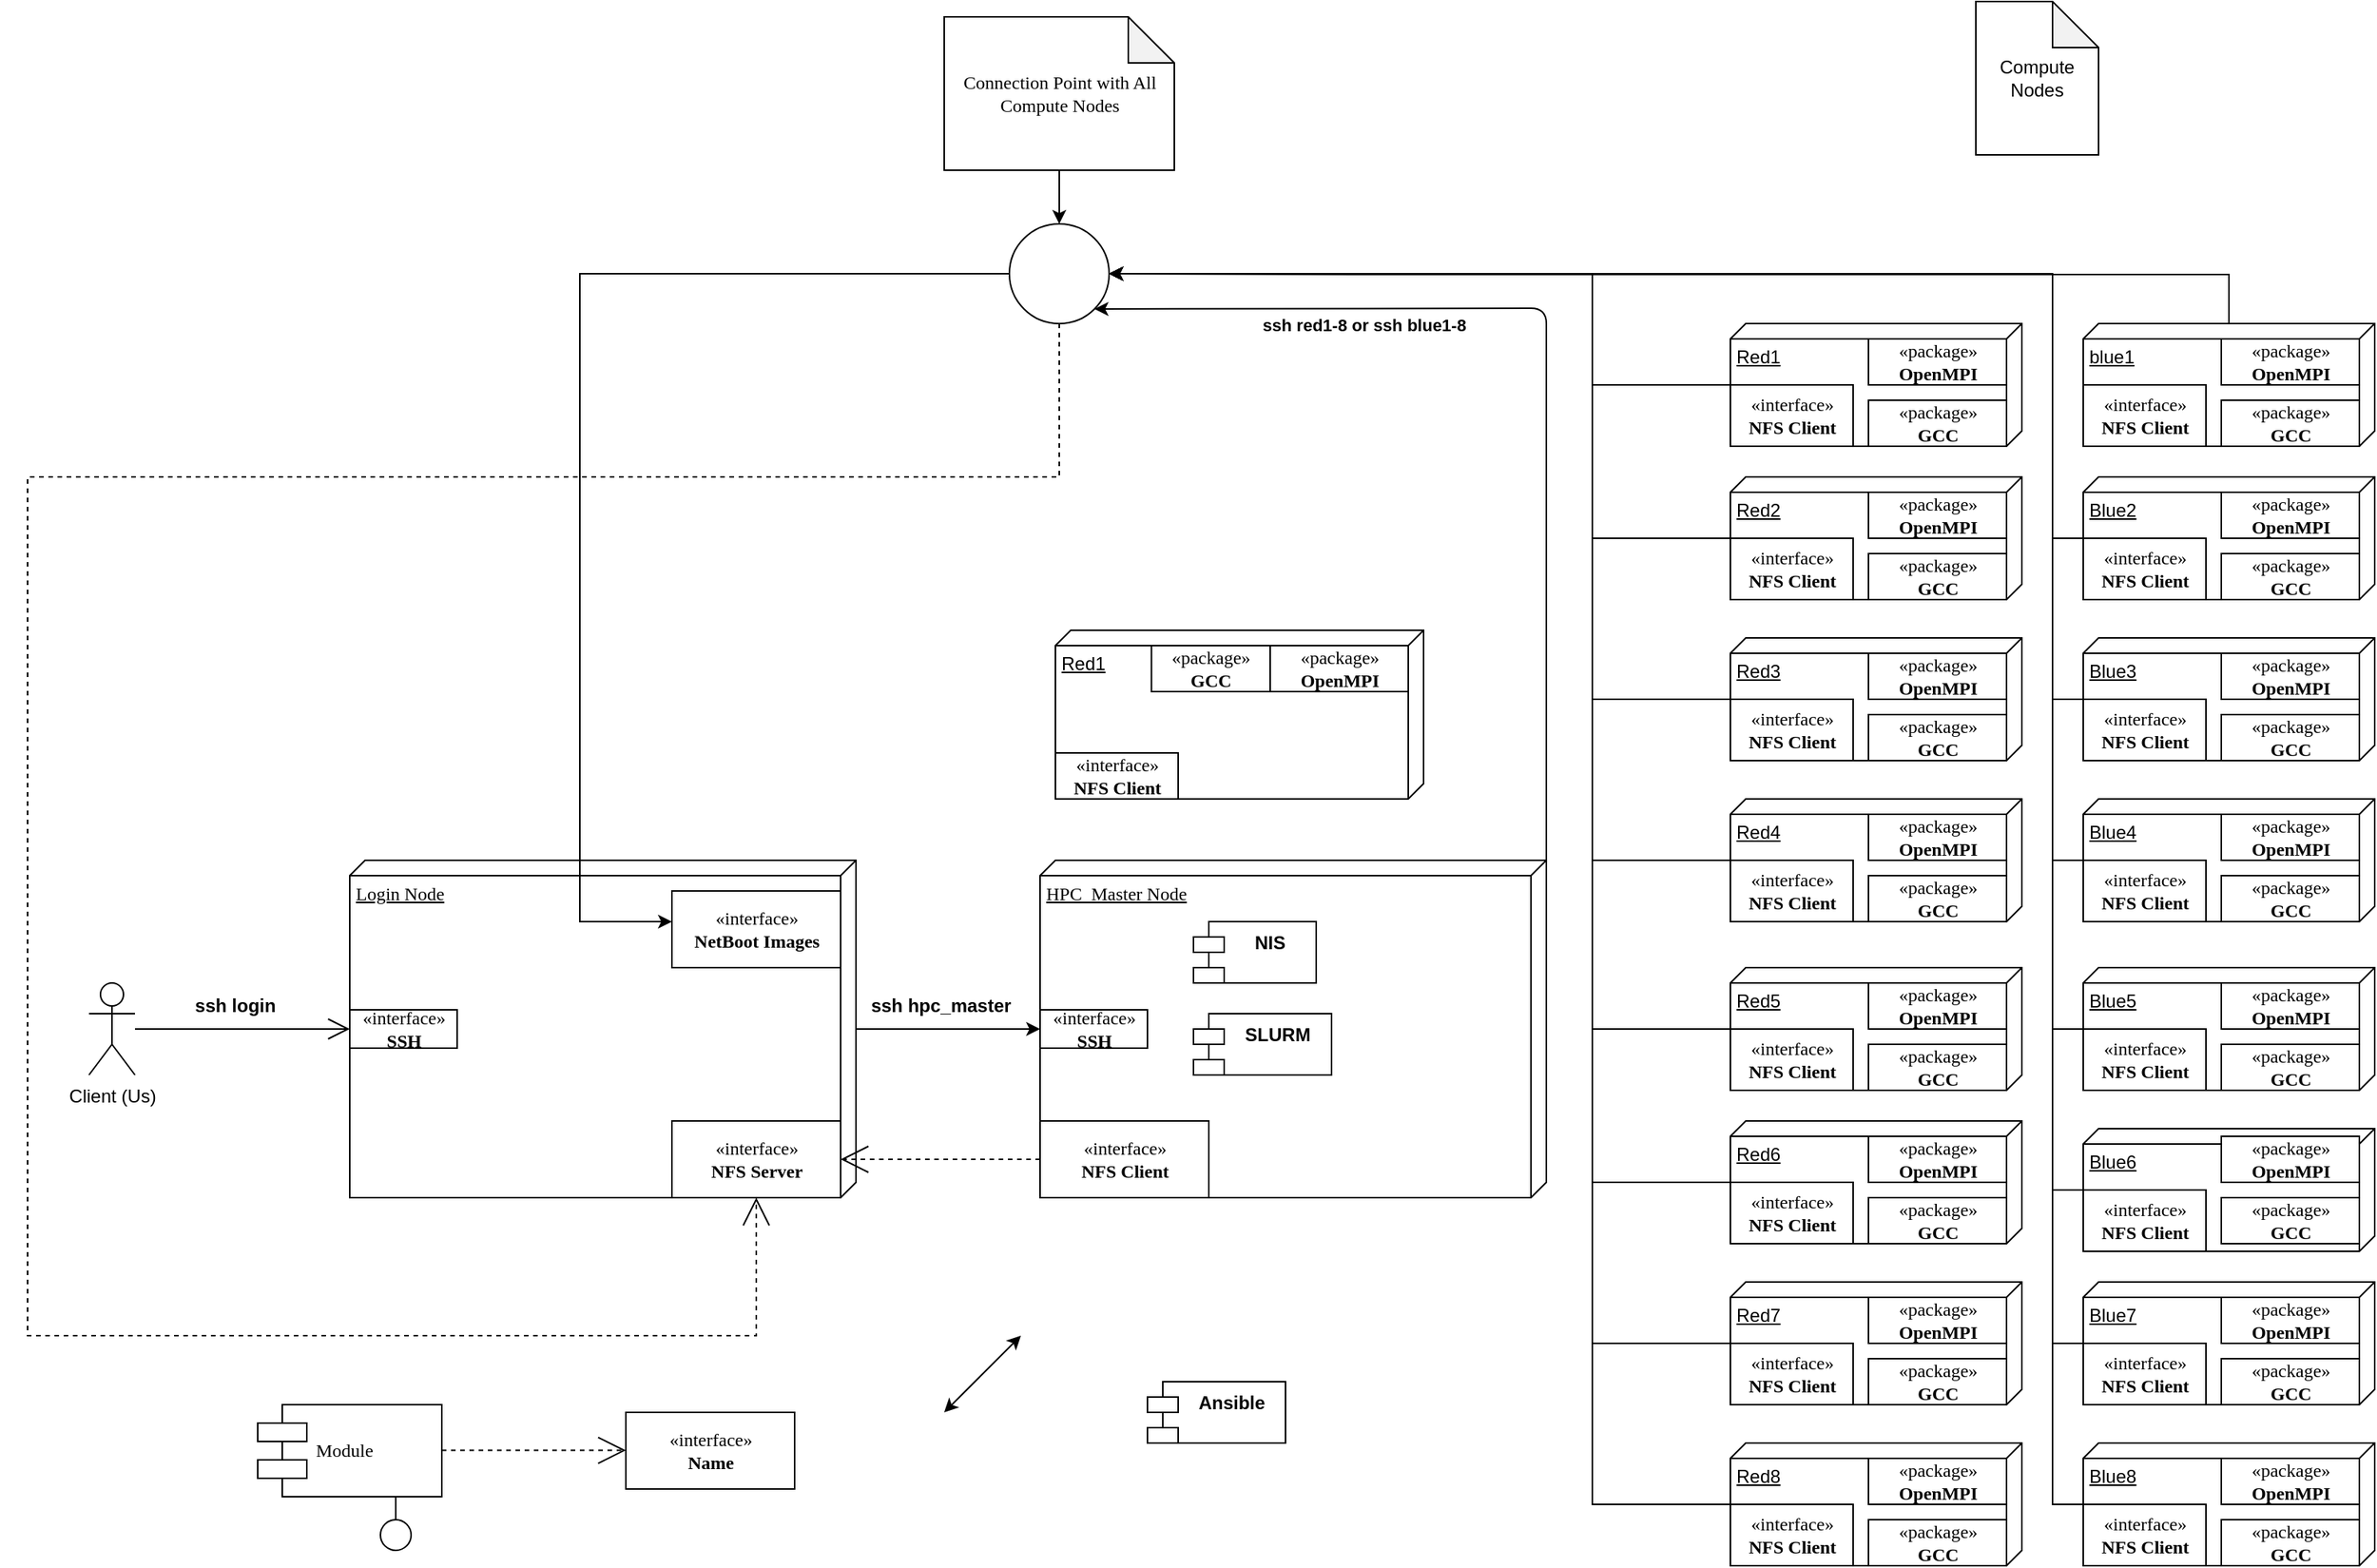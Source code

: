 <mxfile>
    <diagram name="Page-1" id="5f0bae14-7c28-e335-631c-24af17079c00">
        <mxGraphModel dx="1436" dy="1637" grid="1" gridSize="10" guides="1" tooltips="1" connect="1" arrows="1" fold="1" page="1" pageScale="1" pageWidth="1100" pageHeight="850" background="none" math="0" shadow="0">
            <root>
                <mxCell id="0"/>
                <mxCell id="1" parent="0"/>
                <mxCell id="e2PQEoeL9oT5j41XfhCf-130" style="edgeStyle=orthogonalEdgeStyle;rounded=0;orthogonalLoop=1;jettySize=auto;html=1;fontFamily=Verdana;fontSize=12;fontColor=default;labelBackgroundColor=none;entryX=0;entryY=0.5;entryDx=0;entryDy=0;" parent="1" source="39150e848f15840c-1" target="17" edge="1">
                    <mxGeometry relative="1" as="geometry"/>
                </mxCell>
                <mxCell id="39150e848f15840c-1" value="Login Node" style="verticalAlign=top;align=left;spacingTop=8;spacingLeft=2;spacingRight=12;shape=cube;size=10;direction=south;fontStyle=4;html=1;rounded=0;shadow=0;comic=0;labelBackgroundColor=none;strokeWidth=1;fontFamily=Verdana;fontSize=12" parent="1" vertex="1">
                    <mxGeometry x="410" y="360" width="330" height="220" as="geometry"/>
                </mxCell>
                <mxCell id="19" style="edgeStyle=none;html=1;exitX=0;exitY=0;exitDx=105;exitDy=0;exitPerimeter=0;entryX=1;entryY=1;entryDx=0;entryDy=0;" parent="1" source="39150e848f15840c-2" target="e2PQEoeL9oT5j41XfhCf-81" edge="1">
                    <mxGeometry relative="1" as="geometry">
                        <Array as="points">
                            <mxPoint x="1190"/>
                        </Array>
                    </mxGeometry>
                </mxCell>
                <mxCell id="20" value="&lt;b&gt;ssh red1-8 or ssh blue1-8&lt;/b&gt;" style="edgeLabel;html=1;align=center;verticalAlign=middle;resizable=0;points=[];" parent="19" vertex="1" connectable="0">
                    <mxGeometry x="0.726" y="-2" relative="1" as="geometry">
                        <mxPoint x="71" y="12" as="offset"/>
                    </mxGeometry>
                </mxCell>
                <mxCell id="39150e848f15840c-2" value="HPC_Master Node" style="verticalAlign=top;align=left;spacingTop=8;spacingLeft=2;spacingRight=12;shape=cube;size=10;direction=south;fontStyle=4;html=1;rounded=0;shadow=0;comic=0;labelBackgroundColor=none;strokeWidth=1;fontFamily=Verdana;fontSize=12" parent="1" vertex="1">
                    <mxGeometry x="860" y="360" width="330" height="220" as="geometry"/>
                </mxCell>
                <mxCell id="39150e848f15840c-4" value="&amp;laquo;interface&amp;raquo;&lt;br&gt;&lt;b&gt;Name&lt;/b&gt;" style="html=1;rounded=0;shadow=0;comic=0;labelBackgroundColor=none;strokeWidth=1;fontFamily=Verdana;fontSize=12;align=center;" parent="1" vertex="1">
                    <mxGeometry x="590" y="720" width="110" height="50" as="geometry"/>
                </mxCell>
                <mxCell id="39150e848f15840c-5" value="Module" style="shape=component;align=left;spacingLeft=36;rounded=0;shadow=0;comic=0;labelBackgroundColor=none;strokeWidth=1;fontFamily=Verdana;fontSize=12;html=1;" parent="1" vertex="1">
                    <mxGeometry x="350" y="715" width="120" height="60" as="geometry"/>
                </mxCell>
                <mxCell id="39150e848f15840c-6" value="" style="ellipse;whiteSpace=wrap;html=1;rounded=0;shadow=0;comic=0;labelBackgroundColor=none;strokeWidth=1;fontFamily=Verdana;fontSize=12;align=center;" parent="1" vertex="1">
                    <mxGeometry x="430" y="790" width="20" height="20" as="geometry"/>
                </mxCell>
                <mxCell id="39150e848f15840c-14" style="edgeStyle=elbowEdgeStyle;rounded=0;html=1;labelBackgroundColor=none;startArrow=none;startFill=0;startSize=8;endArrow=none;endFill=0;endSize=16;fontFamily=Verdana;fontSize=12;" parent="1" source="39150e848f15840c-6" target="39150e848f15840c-5" edge="1">
                    <mxGeometry relative="1" as="geometry"/>
                </mxCell>
                <mxCell id="39150e848f15840c-15" style="edgeStyle=orthogonalEdgeStyle;rounded=0;html=1;labelBackgroundColor=none;startArrow=none;startFill=0;startSize=8;endArrow=open;endFill=0;endSize=16;fontFamily=Verdana;fontSize=12;dashed=1;" parent="1" edge="1">
                    <mxGeometry relative="1" as="geometry">
                        <Array as="points">
                            <mxPoint x="530" y="744.81"/>
                            <mxPoint x="530" y="744.81"/>
                        </Array>
                        <mxPoint x="470.0" y="744.81" as="sourcePoint"/>
                        <mxPoint x="590.0" y="744.81" as="targetPoint"/>
                    </mxGeometry>
                </mxCell>
                <mxCell id="e2PQEoeL9oT5j41XfhCf-1" value="Client (Us)" style="shape=umlActor;verticalLabelPosition=bottom;verticalAlign=top;html=1;outlineConnect=0;" parent="1" vertex="1">
                    <mxGeometry x="240" y="440" width="30" height="60" as="geometry"/>
                </mxCell>
                <mxCell id="e2PQEoeL9oT5j41XfhCf-4" value="" style="endArrow=open;endFill=1;endSize=12;html=1;rounded=0;entryX=0;entryY=0.5;entryDx=0;entryDy=0;" parent="1" source="e2PQEoeL9oT5j41XfhCf-1" target="16" edge="1">
                    <mxGeometry width="160" relative="1" as="geometry">
                        <mxPoint x="250" y="460" as="sourcePoint"/>
                        <mxPoint x="410" y="460" as="targetPoint"/>
                    </mxGeometry>
                </mxCell>
                <mxCell id="e2PQEoeL9oT5j41XfhCf-7" value="«interface»&lt;br&gt;&lt;b&gt;NFS Server&lt;/b&gt;" style="html=1;rounded=0;shadow=0;comic=0;labelBackgroundColor=none;strokeWidth=1;fontFamily=Verdana;fontSize=12;align=center;" parent="1" vertex="1">
                    <mxGeometry x="620" y="530" width="110" height="50" as="geometry"/>
                </mxCell>
                <mxCell id="e2PQEoeL9oT5j41XfhCf-15" value="«interface»&lt;br&gt;&lt;b&gt;NetBoot Images&lt;/b&gt;" style="html=1;rounded=0;shadow=0;comic=0;labelBackgroundColor=none;strokeWidth=1;fontFamily=Verdana;fontSize=12;align=center;" parent="1" vertex="1">
                    <mxGeometry x="620" y="380" width="110" height="50" as="geometry"/>
                </mxCell>
                <mxCell id="e2PQEoeL9oT5j41XfhCf-93" style="edgeStyle=orthogonalEdgeStyle;rounded=0;orthogonalLoop=1;jettySize=auto;html=1;entryX=1;entryY=0.5;entryDx=0;entryDy=0;fontFamily=Verdana;fontSize=12;fontColor=default;labelBackgroundColor=none;" parent="1" source="e2PQEoeL9oT5j41XfhCf-16" target="e2PQEoeL9oT5j41XfhCf-81" edge="1">
                    <mxGeometry relative="1" as="geometry">
                        <Array as="points">
                            <mxPoint x="1220" y="50"/>
                            <mxPoint x="1220" y="-22"/>
                        </Array>
                    </mxGeometry>
                </mxCell>
                <mxCell id="e2PQEoeL9oT5j41XfhCf-94" style="edgeStyle=orthogonalEdgeStyle;rounded=0;orthogonalLoop=1;jettySize=auto;html=1;entryX=1;entryY=0.5;entryDx=0;entryDy=0;fontFamily=Verdana;fontSize=12;fontColor=default;labelBackgroundColor=none;" parent="1" source="e2PQEoeL9oT5j41XfhCf-17" target="e2PQEoeL9oT5j41XfhCf-81" edge="1">
                    <mxGeometry relative="1" as="geometry">
                        <Array as="points">
                            <mxPoint x="1220" y="150"/>
                            <mxPoint x="1220" y="-22"/>
                        </Array>
                    </mxGeometry>
                </mxCell>
                <mxCell id="e2PQEoeL9oT5j41XfhCf-17" value="Red2&lt;div&gt;&lt;div&gt;&lt;br&gt;&lt;/div&gt;&lt;/div&gt;" style="verticalAlign=top;align=left;spacingTop=8;spacingLeft=2;spacingRight=12;shape=cube;size=10;direction=south;fontStyle=4;html=1;whiteSpace=wrap;" parent="1" vertex="1">
                    <mxGeometry x="1310" y="110" width="190" height="80" as="geometry"/>
                </mxCell>
                <mxCell id="e2PQEoeL9oT5j41XfhCf-95" style="edgeStyle=orthogonalEdgeStyle;rounded=0;orthogonalLoop=1;jettySize=auto;html=1;entryX=1;entryY=0.5;entryDx=0;entryDy=0;fontFamily=Verdana;fontSize=12;fontColor=default;labelBackgroundColor=none;" parent="1" source="e2PQEoeL9oT5j41XfhCf-18" target="e2PQEoeL9oT5j41XfhCf-81" edge="1">
                    <mxGeometry relative="1" as="geometry">
                        <Array as="points">
                            <mxPoint x="1220" y="255"/>
                            <mxPoint x="1220" y="-22"/>
                        </Array>
                    </mxGeometry>
                </mxCell>
                <mxCell id="e2PQEoeL9oT5j41XfhCf-18" value="Red3" style="verticalAlign=top;align=left;spacingTop=8;spacingLeft=2;spacingRight=12;shape=cube;size=10;direction=south;fontStyle=4;html=1;whiteSpace=wrap;" parent="1" vertex="1">
                    <mxGeometry x="1310" y="215" width="190" height="80" as="geometry"/>
                </mxCell>
                <mxCell id="e2PQEoeL9oT5j41XfhCf-96" style="edgeStyle=orthogonalEdgeStyle;rounded=0;orthogonalLoop=1;jettySize=auto;html=1;entryX=1;entryY=0.5;entryDx=0;entryDy=0;fontFamily=Verdana;fontSize=12;fontColor=default;labelBackgroundColor=none;" parent="1" source="e2PQEoeL9oT5j41XfhCf-19" target="e2PQEoeL9oT5j41XfhCf-81" edge="1">
                    <mxGeometry relative="1" as="geometry">
                        <Array as="points">
                            <mxPoint x="1220" y="360"/>
                            <mxPoint x="1220" y="-22"/>
                        </Array>
                    </mxGeometry>
                </mxCell>
                <mxCell id="e2PQEoeL9oT5j41XfhCf-19" value="Red4&lt;div&gt;&lt;br&gt;&lt;/div&gt;" style="verticalAlign=top;align=left;spacingTop=8;spacingLeft=2;spacingRight=12;shape=cube;size=10;direction=south;fontStyle=4;html=1;whiteSpace=wrap;" parent="1" vertex="1">
                    <mxGeometry x="1310" y="320" width="190" height="80" as="geometry"/>
                </mxCell>
                <mxCell id="e2PQEoeL9oT5j41XfhCf-97" style="edgeStyle=orthogonalEdgeStyle;rounded=0;orthogonalLoop=1;jettySize=auto;html=1;entryX=1;entryY=0.5;entryDx=0;entryDy=0;fontFamily=Verdana;fontSize=12;fontColor=default;labelBackgroundColor=none;" parent="1" source="e2PQEoeL9oT5j41XfhCf-20" target="e2PQEoeL9oT5j41XfhCf-81" edge="1">
                    <mxGeometry relative="1" as="geometry">
                        <Array as="points">
                            <mxPoint x="1220" y="470"/>
                            <mxPoint x="1220" y="-22"/>
                        </Array>
                    </mxGeometry>
                </mxCell>
                <mxCell id="e2PQEoeL9oT5j41XfhCf-20" value="Red5&lt;div&gt;&lt;br&gt;&lt;/div&gt;" style="verticalAlign=top;align=left;spacingTop=8;spacingLeft=2;spacingRight=12;shape=cube;size=10;direction=south;fontStyle=4;html=1;whiteSpace=wrap;" parent="1" vertex="1">
                    <mxGeometry x="1310" y="430" width="190" height="80" as="geometry"/>
                </mxCell>
                <mxCell id="e2PQEoeL9oT5j41XfhCf-98" style="edgeStyle=orthogonalEdgeStyle;rounded=0;orthogonalLoop=1;jettySize=auto;html=1;entryX=1;entryY=0.5;entryDx=0;entryDy=0;fontFamily=Verdana;fontSize=12;fontColor=default;labelBackgroundColor=none;" parent="1" source="e2PQEoeL9oT5j41XfhCf-21" target="e2PQEoeL9oT5j41XfhCf-81" edge="1">
                    <mxGeometry relative="1" as="geometry">
                        <Array as="points">
                            <mxPoint x="1220" y="570"/>
                            <mxPoint x="1220" y="-22"/>
                        </Array>
                    </mxGeometry>
                </mxCell>
                <mxCell id="e2PQEoeL9oT5j41XfhCf-21" value="Red6&lt;span style=&quot;color: rgba(0, 0, 0, 0); font-family: monospace; font-size: 0px; text-wrap-mode: nowrap;&quot;&gt;%3CmxGraphModel%3E%3Croot%3E%3CmxCell%20id%3D%220%22%2F%3E%3CmxCell%20id%3D%221%22%20parent%3D%220%22%2F%3E%3CmxCell%20id%3D%222%22%20value%3D%22Red5%26lt%3Bdiv%26gt%3B%26lt%3Bbr%26gt%3B%26lt%3B%2Fdiv%26gt%3B%22%20style%3D%22verticalAlign%3Dtop%3Balign%3Dleft%3BspacingTop%3D8%3BspacingLeft%3D2%3BspacingRight%3D12%3Bshape%3Dcube%3Bsize%3D10%3Bdirection%3Dsouth%3BfontStyle%3D4%3Bhtml%3D1%3BwhiteSpace%3Dwrap%3B%22%20vertex%3D%221%22%20parent%3D%221%22%3E%3CmxGeometry%20x%3D%221310%22%20y%3D%22425%22%20width%3D%22190%22%20height%3D%2280%22%20as%3D%22geometry%22%2F%3E%3C%2FmxCell%3E%3C%2Froot%3E%3C%2FmxGraphModel%3E&lt;/span&gt;&lt;div&gt;&lt;br&gt;&lt;/div&gt;" style="verticalAlign=top;align=left;spacingTop=8;spacingLeft=2;spacingRight=12;shape=cube;size=10;direction=south;fontStyle=4;html=1;whiteSpace=wrap;" parent="1" vertex="1">
                    <mxGeometry x="1310" y="530" width="190" height="80" as="geometry"/>
                </mxCell>
                <mxCell id="e2PQEoeL9oT5j41XfhCf-99" style="edgeStyle=orthogonalEdgeStyle;rounded=0;orthogonalLoop=1;jettySize=auto;html=1;entryX=1;entryY=0.5;entryDx=0;entryDy=0;fontFamily=Verdana;fontSize=12;fontColor=default;labelBackgroundColor=none;" parent="1" source="e2PQEoeL9oT5j41XfhCf-22" target="e2PQEoeL9oT5j41XfhCf-81" edge="1">
                    <mxGeometry relative="1" as="geometry">
                        <Array as="points">
                            <mxPoint x="1220" y="675"/>
                            <mxPoint x="1220" y="-22"/>
                        </Array>
                    </mxGeometry>
                </mxCell>
                <mxCell id="e2PQEoeL9oT5j41XfhCf-22" value="Red7&lt;div&gt;&lt;br&gt;&lt;/div&gt;" style="verticalAlign=top;align=left;spacingTop=8;spacingLeft=2;spacingRight=12;shape=cube;size=10;direction=south;fontStyle=4;html=1;whiteSpace=wrap;" parent="1" vertex="1">
                    <mxGeometry x="1310" y="635" width="190" height="80" as="geometry"/>
                </mxCell>
                <mxCell id="e2PQEoeL9oT5j41XfhCf-100" style="edgeStyle=orthogonalEdgeStyle;rounded=0;orthogonalLoop=1;jettySize=auto;html=1;entryX=1;entryY=0.5;entryDx=0;entryDy=0;fontFamily=Verdana;fontSize=12;fontColor=default;labelBackgroundColor=none;" parent="1" source="e2PQEoeL9oT5j41XfhCf-23" target="e2PQEoeL9oT5j41XfhCf-81" edge="1">
                    <mxGeometry relative="1" as="geometry">
                        <Array as="points">
                            <mxPoint x="1220" y="780"/>
                            <mxPoint x="1220" y="-22"/>
                        </Array>
                    </mxGeometry>
                </mxCell>
                <mxCell id="e2PQEoeL9oT5j41XfhCf-23" value="Red8&lt;div&gt;&lt;br&gt;&lt;/div&gt;" style="verticalAlign=top;align=left;spacingTop=8;spacingLeft=2;spacingRight=12;shape=cube;size=10;direction=south;fontStyle=4;html=1;whiteSpace=wrap;" parent="1" vertex="1">
                    <mxGeometry x="1310" y="740" width="190" height="80" as="geometry"/>
                </mxCell>
                <mxCell id="e2PQEoeL9oT5j41XfhCf-105" style="edgeStyle=orthogonalEdgeStyle;rounded=0;orthogonalLoop=1;jettySize=auto;html=1;entryX=1;entryY=0.5;entryDx=0;entryDy=0;fontFamily=Verdana;fontSize=12;fontColor=default;labelBackgroundColor=none;" parent="1" source="e2PQEoeL9oT5j41XfhCf-24" target="e2PQEoeL9oT5j41XfhCf-81" edge="1">
                    <mxGeometry relative="1" as="geometry">
                        <Array as="points">
                            <mxPoint x="1635" y="-22"/>
                            <mxPoint x="1065" y="-22"/>
                        </Array>
                    </mxGeometry>
                </mxCell>
                <mxCell id="e2PQEoeL9oT5j41XfhCf-24" value="&lt;div&gt;blue1&lt;/div&gt;" style="verticalAlign=top;align=left;spacingTop=8;spacingLeft=2;spacingRight=12;shape=cube;size=10;direction=south;fontStyle=4;html=1;whiteSpace=wrap;" parent="1" vertex="1">
                    <mxGeometry x="1540" y="10" width="190" height="80" as="geometry"/>
                </mxCell>
                <mxCell id="e2PQEoeL9oT5j41XfhCf-104" style="edgeStyle=orthogonalEdgeStyle;rounded=0;orthogonalLoop=1;jettySize=auto;html=1;entryX=1;entryY=0.5;entryDx=0;entryDy=0;fontFamily=Verdana;fontSize=12;fontColor=default;labelBackgroundColor=none;" parent="1" source="e2PQEoeL9oT5j41XfhCf-25" target="e2PQEoeL9oT5j41XfhCf-81" edge="1">
                    <mxGeometry relative="1" as="geometry">
                        <Array as="points">
                            <mxPoint x="1520" y="150"/>
                            <mxPoint x="1520" y="-22"/>
                        </Array>
                    </mxGeometry>
                </mxCell>
                <mxCell id="e2PQEoeL9oT5j41XfhCf-25" value="Blue2" style="verticalAlign=top;align=left;spacingTop=8;spacingLeft=2;spacingRight=12;shape=cube;size=10;direction=south;fontStyle=4;html=1;whiteSpace=wrap;" parent="1" vertex="1">
                    <mxGeometry x="1540" y="110" width="190" height="80" as="geometry"/>
                </mxCell>
                <mxCell id="e2PQEoeL9oT5j41XfhCf-106" style="edgeStyle=orthogonalEdgeStyle;rounded=0;orthogonalLoop=1;jettySize=auto;html=1;entryX=1;entryY=0.5;entryDx=0;entryDy=0;fontFamily=Verdana;fontSize=12;fontColor=default;labelBackgroundColor=none;" parent="1" source="e2PQEoeL9oT5j41XfhCf-26" target="e2PQEoeL9oT5j41XfhCf-81" edge="1">
                    <mxGeometry relative="1" as="geometry">
                        <Array as="points">
                            <mxPoint x="1520" y="255"/>
                            <mxPoint x="1520" y="-22"/>
                        </Array>
                    </mxGeometry>
                </mxCell>
                <mxCell id="e2PQEoeL9oT5j41XfhCf-26" value="Blue3" style="verticalAlign=top;align=left;spacingTop=8;spacingLeft=2;spacingRight=12;shape=cube;size=10;direction=south;fontStyle=4;html=1;whiteSpace=wrap;" parent="1" vertex="1">
                    <mxGeometry x="1540" y="215" width="190" height="80" as="geometry"/>
                </mxCell>
                <mxCell id="e2PQEoeL9oT5j41XfhCf-107" style="edgeStyle=orthogonalEdgeStyle;rounded=0;orthogonalLoop=1;jettySize=auto;html=1;entryX=1;entryY=0.5;entryDx=0;entryDy=0;fontFamily=Verdana;fontSize=12;fontColor=default;labelBackgroundColor=none;" parent="1" source="e2PQEoeL9oT5j41XfhCf-27" target="e2PQEoeL9oT5j41XfhCf-81" edge="1">
                    <mxGeometry relative="1" as="geometry">
                        <Array as="points">
                            <mxPoint x="1520" y="360"/>
                            <mxPoint x="1520" y="-22"/>
                        </Array>
                    </mxGeometry>
                </mxCell>
                <mxCell id="e2PQEoeL9oT5j41XfhCf-27" value="&lt;div&gt;Blue4&lt;/div&gt;" style="verticalAlign=top;align=left;spacingTop=8;spacingLeft=2;spacingRight=12;shape=cube;size=10;direction=south;fontStyle=4;html=1;whiteSpace=wrap;" parent="1" vertex="1">
                    <mxGeometry x="1540" y="320" width="190" height="80" as="geometry"/>
                </mxCell>
                <mxCell id="e2PQEoeL9oT5j41XfhCf-108" style="edgeStyle=orthogonalEdgeStyle;rounded=0;orthogonalLoop=1;jettySize=auto;html=1;entryX=1;entryY=0.5;entryDx=0;entryDy=0;fontFamily=Verdana;fontSize=12;fontColor=default;labelBackgroundColor=none;" parent="1" source="e2PQEoeL9oT5j41XfhCf-28" target="e2PQEoeL9oT5j41XfhCf-81" edge="1">
                    <mxGeometry relative="1" as="geometry">
                        <Array as="points">
                            <mxPoint x="1520" y="470"/>
                            <mxPoint x="1520" y="-22"/>
                        </Array>
                    </mxGeometry>
                </mxCell>
                <mxCell id="e2PQEoeL9oT5j41XfhCf-28" value="&lt;div&gt;Blue5&lt;/div&gt;" style="verticalAlign=top;align=left;spacingTop=8;spacingLeft=2;spacingRight=12;shape=cube;size=10;direction=south;fontStyle=4;html=1;whiteSpace=wrap;" parent="1" vertex="1">
                    <mxGeometry x="1540" y="430" width="190" height="80" as="geometry"/>
                </mxCell>
                <mxCell id="e2PQEoeL9oT5j41XfhCf-109" style="edgeStyle=orthogonalEdgeStyle;rounded=0;orthogonalLoop=1;jettySize=auto;html=1;entryX=1;entryY=0.5;entryDx=0;entryDy=0;fontFamily=Verdana;fontSize=12;fontColor=default;labelBackgroundColor=none;" parent="1" source="e2PQEoeL9oT5j41XfhCf-29" target="e2PQEoeL9oT5j41XfhCf-81" edge="1">
                    <mxGeometry relative="1" as="geometry">
                        <Array as="points">
                            <mxPoint x="1520" y="575"/>
                            <mxPoint x="1520" y="-22"/>
                        </Array>
                    </mxGeometry>
                </mxCell>
                <mxCell id="e2PQEoeL9oT5j41XfhCf-29" value="&lt;div&gt;Blue6&lt;/div&gt;" style="verticalAlign=top;align=left;spacingTop=8;spacingLeft=2;spacingRight=12;shape=cube;size=10;direction=south;fontStyle=4;html=1;whiteSpace=wrap;" parent="1" vertex="1">
                    <mxGeometry x="1540" y="535" width="190" height="80" as="geometry"/>
                </mxCell>
                <mxCell id="e2PQEoeL9oT5j41XfhCf-110" style="edgeStyle=orthogonalEdgeStyle;rounded=0;orthogonalLoop=1;jettySize=auto;html=1;entryX=1;entryY=0.5;entryDx=0;entryDy=0;fontFamily=Verdana;fontSize=12;fontColor=default;labelBackgroundColor=none;" parent="1" source="e2PQEoeL9oT5j41XfhCf-30" target="e2PQEoeL9oT5j41XfhCf-81" edge="1">
                    <mxGeometry relative="1" as="geometry">
                        <Array as="points">
                            <mxPoint x="1520" y="675"/>
                            <mxPoint x="1520" y="-22"/>
                        </Array>
                    </mxGeometry>
                </mxCell>
                <mxCell id="e2PQEoeL9oT5j41XfhCf-30" value="&lt;div&gt;Blue7&lt;/div&gt;" style="verticalAlign=top;align=left;spacingTop=8;spacingLeft=2;spacingRight=12;shape=cube;size=10;direction=south;fontStyle=4;html=1;whiteSpace=wrap;" parent="1" vertex="1">
                    <mxGeometry x="1540" y="635" width="190" height="80" as="geometry"/>
                </mxCell>
                <mxCell id="e2PQEoeL9oT5j41XfhCf-111" style="edgeStyle=orthogonalEdgeStyle;rounded=0;orthogonalLoop=1;jettySize=auto;html=1;entryX=1;entryY=0.5;entryDx=0;entryDy=0;fontFamily=Verdana;fontSize=12;fontColor=default;labelBackgroundColor=none;" parent="1" source="e2PQEoeL9oT5j41XfhCf-31" target="e2PQEoeL9oT5j41XfhCf-81" edge="1">
                    <mxGeometry relative="1" as="geometry">
                        <Array as="points">
                            <mxPoint x="1520" y="780"/>
                            <mxPoint x="1520" y="-22"/>
                        </Array>
                    </mxGeometry>
                </mxCell>
                <mxCell id="e2PQEoeL9oT5j41XfhCf-31" value="&lt;div&gt;Blue8&lt;/div&gt;" style="verticalAlign=top;align=left;spacingTop=8;spacingLeft=2;spacingRight=12;shape=cube;size=10;direction=south;fontStyle=4;html=1;whiteSpace=wrap;" parent="1" vertex="1">
                    <mxGeometry x="1540" y="740" width="190" height="80" as="geometry"/>
                </mxCell>
                <mxCell id="e2PQEoeL9oT5j41XfhCf-32" value="ssh login" style="text;align=center;fontStyle=1;verticalAlign=middle;spacingLeft=3;spacingRight=3;strokeColor=none;rotatable=0;points=[[0,0.5],[1,0.5]];portConstraint=eastwest;html=1;" parent="1" vertex="1">
                    <mxGeometry x="280" y="440" width="110" height="30" as="geometry"/>
                </mxCell>
                <mxCell id="e2PQEoeL9oT5j41XfhCf-33" value="" style="group" parent="1" vertex="1" connectable="0">
                    <mxGeometry x="1400" y="120" width="90" height="70" as="geometry"/>
                </mxCell>
                <mxCell id="e2PQEoeL9oT5j41XfhCf-13" value="«package»&lt;br&gt;&lt;b&gt;OpenMPI&lt;/b&gt;" style="html=1;rounded=0;shadow=0;comic=0;labelBackgroundColor=none;strokeWidth=1;fontFamily=Verdana;fontSize=12;align=center;" parent="e2PQEoeL9oT5j41XfhCf-33" vertex="1">
                    <mxGeometry width="90" height="30" as="geometry"/>
                </mxCell>
                <mxCell id="e2PQEoeL9oT5j41XfhCf-14" value="«package»&lt;br&gt;&lt;b&gt;GCC&lt;/b&gt;" style="html=1;rounded=0;shadow=0;comic=0;labelBackgroundColor=none;strokeWidth=1;fontFamily=Verdana;fontSize=12;align=center;" parent="e2PQEoeL9oT5j41XfhCf-33" vertex="1">
                    <mxGeometry y="40" width="90" height="30" as="geometry"/>
                </mxCell>
                <mxCell id="e2PQEoeL9oT5j41XfhCf-38" value="" style="group" parent="1" vertex="1" connectable="0">
                    <mxGeometry x="1400" y="330" width="90" height="70" as="geometry"/>
                </mxCell>
                <mxCell id="e2PQEoeL9oT5j41XfhCf-39" value="«package»&lt;br&gt;&lt;b&gt;OpenMPI&lt;/b&gt;" style="html=1;rounded=0;shadow=0;comic=0;labelBackgroundColor=none;strokeWidth=1;fontFamily=Verdana;fontSize=12;align=center;" parent="e2PQEoeL9oT5j41XfhCf-38" vertex="1">
                    <mxGeometry width="90" height="30" as="geometry"/>
                </mxCell>
                <mxCell id="e2PQEoeL9oT5j41XfhCf-40" value="«package»&lt;br&gt;&lt;b&gt;GCC&lt;/b&gt;" style="html=1;rounded=0;shadow=0;comic=0;labelBackgroundColor=none;strokeWidth=1;fontFamily=Verdana;fontSize=12;align=center;" parent="e2PQEoeL9oT5j41XfhCf-38" vertex="1">
                    <mxGeometry y="40" width="90" height="30" as="geometry"/>
                </mxCell>
                <mxCell id="e2PQEoeL9oT5j41XfhCf-41" value="" style="group" parent="1" vertex="1" connectable="0">
                    <mxGeometry x="1400" y="225" width="90" height="70" as="geometry"/>
                </mxCell>
                <mxCell id="e2PQEoeL9oT5j41XfhCf-42" value="«package»&lt;br&gt;&lt;b&gt;OpenMPI&lt;/b&gt;" style="html=1;rounded=0;shadow=0;comic=0;labelBackgroundColor=none;strokeWidth=1;fontFamily=Verdana;fontSize=12;align=center;" parent="e2PQEoeL9oT5j41XfhCf-41" vertex="1">
                    <mxGeometry width="90" height="30" as="geometry"/>
                </mxCell>
                <mxCell id="e2PQEoeL9oT5j41XfhCf-43" value="«package»&lt;br&gt;&lt;b&gt;GCC&lt;/b&gt;" style="html=1;rounded=0;shadow=0;comic=0;labelBackgroundColor=none;strokeWidth=1;fontFamily=Verdana;fontSize=12;align=center;" parent="e2PQEoeL9oT5j41XfhCf-41" vertex="1">
                    <mxGeometry y="40" width="90" height="30" as="geometry"/>
                </mxCell>
                <mxCell id="e2PQEoeL9oT5j41XfhCf-44" value="" style="group" parent="1" vertex="1" connectable="0">
                    <mxGeometry x="1400" y="540" width="90" height="70" as="geometry"/>
                </mxCell>
                <mxCell id="e2PQEoeL9oT5j41XfhCf-45" value="«package»&lt;br&gt;&lt;b&gt;OpenMPI&lt;/b&gt;" style="html=1;rounded=0;shadow=0;comic=0;labelBackgroundColor=none;strokeWidth=1;fontFamily=Verdana;fontSize=12;align=center;" parent="e2PQEoeL9oT5j41XfhCf-44" vertex="1">
                    <mxGeometry width="90" height="30" as="geometry"/>
                </mxCell>
                <mxCell id="e2PQEoeL9oT5j41XfhCf-46" value="«package»&lt;br&gt;&lt;b&gt;GCC&lt;/b&gt;" style="html=1;rounded=0;shadow=0;comic=0;labelBackgroundColor=none;strokeWidth=1;fontFamily=Verdana;fontSize=12;align=center;" parent="e2PQEoeL9oT5j41XfhCf-44" vertex="1">
                    <mxGeometry y="40" width="90" height="30" as="geometry"/>
                </mxCell>
                <mxCell id="e2PQEoeL9oT5j41XfhCf-47" value="" style="group" parent="1" vertex="1" connectable="0">
                    <mxGeometry x="1400" y="440" width="90" height="70" as="geometry"/>
                </mxCell>
                <mxCell id="e2PQEoeL9oT5j41XfhCf-48" value="«package»&lt;br&gt;&lt;b&gt;OpenMPI&lt;/b&gt;" style="html=1;rounded=0;shadow=0;comic=0;labelBackgroundColor=none;strokeWidth=1;fontFamily=Verdana;fontSize=12;align=center;" parent="e2PQEoeL9oT5j41XfhCf-47" vertex="1">
                    <mxGeometry width="90" height="30" as="geometry"/>
                </mxCell>
                <mxCell id="e2PQEoeL9oT5j41XfhCf-49" value="«package»&lt;br&gt;&lt;b&gt;GCC&lt;/b&gt;" style="html=1;rounded=0;shadow=0;comic=0;labelBackgroundColor=none;strokeWidth=1;fontFamily=Verdana;fontSize=12;align=center;" parent="e2PQEoeL9oT5j41XfhCf-47" vertex="1">
                    <mxGeometry y="40" width="90" height="30" as="geometry"/>
                </mxCell>
                <mxCell id="e2PQEoeL9oT5j41XfhCf-50" value="" style="group" parent="1" vertex="1" connectable="0">
                    <mxGeometry x="1400" y="750" width="90" height="70" as="geometry"/>
                </mxCell>
                <mxCell id="e2PQEoeL9oT5j41XfhCf-51" value="«package»&lt;br&gt;&lt;b&gt;OpenMPI&lt;/b&gt;" style="html=1;rounded=0;shadow=0;comic=0;labelBackgroundColor=none;strokeWidth=1;fontFamily=Verdana;fontSize=12;align=center;" parent="e2PQEoeL9oT5j41XfhCf-50" vertex="1">
                    <mxGeometry width="90" height="30" as="geometry"/>
                </mxCell>
                <mxCell id="e2PQEoeL9oT5j41XfhCf-52" value="«package»&lt;br&gt;&lt;b&gt;GCC&lt;/b&gt;" style="html=1;rounded=0;shadow=0;comic=0;labelBackgroundColor=none;strokeWidth=1;fontFamily=Verdana;fontSize=12;align=center;" parent="e2PQEoeL9oT5j41XfhCf-50" vertex="1">
                    <mxGeometry y="40" width="90" height="30" as="geometry"/>
                </mxCell>
                <mxCell id="e2PQEoeL9oT5j41XfhCf-53" value="" style="group" parent="1" vertex="1" connectable="0">
                    <mxGeometry x="1400" y="645" width="90" height="70" as="geometry"/>
                </mxCell>
                <mxCell id="e2PQEoeL9oT5j41XfhCf-54" value="«package»&lt;br&gt;&lt;b&gt;OpenMPI&lt;/b&gt;" style="html=1;rounded=0;shadow=0;comic=0;labelBackgroundColor=none;strokeWidth=1;fontFamily=Verdana;fontSize=12;align=center;" parent="e2PQEoeL9oT5j41XfhCf-53" vertex="1">
                    <mxGeometry width="90" height="30" as="geometry"/>
                </mxCell>
                <mxCell id="e2PQEoeL9oT5j41XfhCf-55" value="«package»&lt;br&gt;&lt;b&gt;GCC&lt;/b&gt;" style="html=1;rounded=0;shadow=0;comic=0;labelBackgroundColor=none;strokeWidth=1;fontFamily=Verdana;fontSize=12;align=center;" parent="e2PQEoeL9oT5j41XfhCf-53" vertex="1">
                    <mxGeometry y="40" width="90" height="30" as="geometry"/>
                </mxCell>
                <mxCell id="e2PQEoeL9oT5j41XfhCf-56" value="" style="group" parent="1" vertex="1" connectable="0">
                    <mxGeometry x="1630" y="120" width="90" height="70" as="geometry"/>
                </mxCell>
                <mxCell id="e2PQEoeL9oT5j41XfhCf-57" value="«package»&lt;br&gt;&lt;b&gt;OpenMPI&lt;/b&gt;" style="html=1;rounded=0;shadow=0;comic=0;labelBackgroundColor=none;strokeWidth=1;fontFamily=Verdana;fontSize=12;align=center;" parent="e2PQEoeL9oT5j41XfhCf-56" vertex="1">
                    <mxGeometry width="90" height="30" as="geometry"/>
                </mxCell>
                <mxCell id="e2PQEoeL9oT5j41XfhCf-58" value="«package»&lt;br&gt;&lt;b&gt;GCC&lt;/b&gt;" style="html=1;rounded=0;shadow=0;comic=0;labelBackgroundColor=none;strokeWidth=1;fontFamily=Verdana;fontSize=12;align=center;" parent="e2PQEoeL9oT5j41XfhCf-56" vertex="1">
                    <mxGeometry y="40" width="90" height="30" as="geometry"/>
                </mxCell>
                <mxCell id="e2PQEoeL9oT5j41XfhCf-59" value="" style="group" parent="1" vertex="1" connectable="0">
                    <mxGeometry x="1630" y="20" width="90" height="70" as="geometry"/>
                </mxCell>
                <mxCell id="e2PQEoeL9oT5j41XfhCf-60" value="«package»&lt;br&gt;&lt;b&gt;OpenMPI&lt;/b&gt;" style="html=1;rounded=0;shadow=0;comic=0;labelBackgroundColor=none;strokeWidth=1;fontFamily=Verdana;fontSize=12;align=center;" parent="e2PQEoeL9oT5j41XfhCf-59" vertex="1">
                    <mxGeometry width="90" height="30" as="geometry"/>
                </mxCell>
                <mxCell id="e2PQEoeL9oT5j41XfhCf-61" value="«package»&lt;br&gt;&lt;b&gt;GCC&lt;/b&gt;" style="html=1;rounded=0;shadow=0;comic=0;labelBackgroundColor=none;strokeWidth=1;fontFamily=Verdana;fontSize=12;align=center;" parent="e2PQEoeL9oT5j41XfhCf-59" vertex="1">
                    <mxGeometry y="40" width="90" height="30" as="geometry"/>
                </mxCell>
                <mxCell id="e2PQEoeL9oT5j41XfhCf-62" value="" style="group" parent="1" vertex="1" connectable="0">
                    <mxGeometry x="1630" y="330" width="90" height="70" as="geometry"/>
                </mxCell>
                <mxCell id="e2PQEoeL9oT5j41XfhCf-63" value="«package»&lt;br&gt;&lt;b&gt;OpenMPI&lt;/b&gt;" style="html=1;rounded=0;shadow=0;comic=0;labelBackgroundColor=none;strokeWidth=1;fontFamily=Verdana;fontSize=12;align=center;" parent="e2PQEoeL9oT5j41XfhCf-62" vertex="1">
                    <mxGeometry width="90" height="30" as="geometry"/>
                </mxCell>
                <mxCell id="e2PQEoeL9oT5j41XfhCf-64" value="«package»&lt;br&gt;&lt;b&gt;GCC&lt;/b&gt;" style="html=1;rounded=0;shadow=0;comic=0;labelBackgroundColor=none;strokeWidth=1;fontFamily=Verdana;fontSize=12;align=center;" parent="e2PQEoeL9oT5j41XfhCf-62" vertex="1">
                    <mxGeometry y="40" width="90" height="30" as="geometry"/>
                </mxCell>
                <mxCell id="e2PQEoeL9oT5j41XfhCf-65" value="" style="group" parent="1" vertex="1" connectable="0">
                    <mxGeometry x="1630" y="225" width="90" height="70" as="geometry"/>
                </mxCell>
                <mxCell id="e2PQEoeL9oT5j41XfhCf-66" value="«package»&lt;br&gt;&lt;b&gt;OpenMPI&lt;/b&gt;" style="html=1;rounded=0;shadow=0;comic=0;labelBackgroundColor=none;strokeWidth=1;fontFamily=Verdana;fontSize=12;align=center;" parent="e2PQEoeL9oT5j41XfhCf-65" vertex="1">
                    <mxGeometry width="90" height="30" as="geometry"/>
                </mxCell>
                <mxCell id="e2PQEoeL9oT5j41XfhCf-67" value="«package»&lt;br&gt;&lt;b&gt;GCC&lt;/b&gt;" style="html=1;rounded=0;shadow=0;comic=0;labelBackgroundColor=none;strokeWidth=1;fontFamily=Verdana;fontSize=12;align=center;" parent="e2PQEoeL9oT5j41XfhCf-65" vertex="1">
                    <mxGeometry y="40" width="90" height="30" as="geometry"/>
                </mxCell>
                <mxCell id="e2PQEoeL9oT5j41XfhCf-68" value="" style="group" parent="1" vertex="1" connectable="0">
                    <mxGeometry x="1630" y="540" width="90" height="70" as="geometry"/>
                </mxCell>
                <mxCell id="e2PQEoeL9oT5j41XfhCf-69" value="«package»&lt;br&gt;&lt;b&gt;OpenMPI&lt;/b&gt;" style="html=1;rounded=0;shadow=0;comic=0;labelBackgroundColor=none;strokeWidth=1;fontFamily=Verdana;fontSize=12;align=center;" parent="e2PQEoeL9oT5j41XfhCf-68" vertex="1">
                    <mxGeometry width="90" height="30" as="geometry"/>
                </mxCell>
                <mxCell id="e2PQEoeL9oT5j41XfhCf-70" value="«package»&lt;br&gt;&lt;b&gt;GCC&lt;/b&gt;" style="html=1;rounded=0;shadow=0;comic=0;labelBackgroundColor=none;strokeWidth=1;fontFamily=Verdana;fontSize=12;align=center;" parent="e2PQEoeL9oT5j41XfhCf-68" vertex="1">
                    <mxGeometry y="40" width="90" height="30" as="geometry"/>
                </mxCell>
                <mxCell id="e2PQEoeL9oT5j41XfhCf-71" value="" style="group" parent="1" vertex="1" connectable="0">
                    <mxGeometry x="1630" y="440" width="90" height="70" as="geometry"/>
                </mxCell>
                <mxCell id="e2PQEoeL9oT5j41XfhCf-72" value="«package»&lt;br&gt;&lt;b&gt;OpenMPI&lt;/b&gt;" style="html=1;rounded=0;shadow=0;comic=0;labelBackgroundColor=none;strokeWidth=1;fontFamily=Verdana;fontSize=12;align=center;" parent="e2PQEoeL9oT5j41XfhCf-71" vertex="1">
                    <mxGeometry width="90" height="30" as="geometry"/>
                </mxCell>
                <mxCell id="e2PQEoeL9oT5j41XfhCf-73" value="«package»&lt;br&gt;&lt;b&gt;GCC&lt;/b&gt;" style="html=1;rounded=0;shadow=0;comic=0;labelBackgroundColor=none;strokeWidth=1;fontFamily=Verdana;fontSize=12;align=center;" parent="e2PQEoeL9oT5j41XfhCf-71" vertex="1">
                    <mxGeometry y="40" width="90" height="30" as="geometry"/>
                </mxCell>
                <mxCell id="e2PQEoeL9oT5j41XfhCf-74" value="" style="group" parent="1" vertex="1" connectable="0">
                    <mxGeometry x="1630" y="750" width="90" height="70" as="geometry"/>
                </mxCell>
                <mxCell id="e2PQEoeL9oT5j41XfhCf-75" value="«package»&lt;br&gt;&lt;b&gt;OpenMPI&lt;/b&gt;" style="html=1;rounded=0;shadow=0;comic=0;labelBackgroundColor=none;strokeWidth=1;fontFamily=Verdana;fontSize=12;align=center;" parent="e2PQEoeL9oT5j41XfhCf-74" vertex="1">
                    <mxGeometry width="90" height="30" as="geometry"/>
                </mxCell>
                <mxCell id="e2PQEoeL9oT5j41XfhCf-76" value="«package»&lt;br&gt;&lt;b&gt;GCC&lt;/b&gt;" style="html=1;rounded=0;shadow=0;comic=0;labelBackgroundColor=none;strokeWidth=1;fontFamily=Verdana;fontSize=12;align=center;" parent="e2PQEoeL9oT5j41XfhCf-74" vertex="1">
                    <mxGeometry y="40" width="90" height="30" as="geometry"/>
                </mxCell>
                <mxCell id="e2PQEoeL9oT5j41XfhCf-77" value="" style="group" parent="1" vertex="1" connectable="0">
                    <mxGeometry x="1630" y="645" width="90" height="70" as="geometry"/>
                </mxCell>
                <mxCell id="e2PQEoeL9oT5j41XfhCf-78" value="«package»&lt;br&gt;&lt;b&gt;OpenMPI&lt;/b&gt;" style="html=1;rounded=0;shadow=0;comic=0;labelBackgroundColor=none;strokeWidth=1;fontFamily=Verdana;fontSize=12;align=center;" parent="e2PQEoeL9oT5j41XfhCf-77" vertex="1">
                    <mxGeometry width="90" height="30" as="geometry"/>
                </mxCell>
                <mxCell id="e2PQEoeL9oT5j41XfhCf-79" value="«package»&lt;br&gt;&lt;b&gt;GCC&lt;/b&gt;" style="html=1;rounded=0;shadow=0;comic=0;labelBackgroundColor=none;strokeWidth=1;fontFamily=Verdana;fontSize=12;align=center;" parent="e2PQEoeL9oT5j41XfhCf-77" vertex="1">
                    <mxGeometry y="40" width="90" height="30" as="geometry"/>
                </mxCell>
                <mxCell id="e2PQEoeL9oT5j41XfhCf-80" value="Compute Nodes" style="shape=note;whiteSpace=wrap;html=1;backgroundOutline=1;darkOpacity=0.05;" parent="1" vertex="1">
                    <mxGeometry x="1470" y="-200" width="80" height="100" as="geometry"/>
                </mxCell>
                <mxCell id="e2PQEoeL9oT5j41XfhCf-101" style="edgeStyle=orthogonalEdgeStyle;rounded=0;orthogonalLoop=1;jettySize=auto;html=1;fontFamily=Verdana;fontSize=12;fontColor=default;labelBackgroundColor=none;" parent="1" source="e2PQEoeL9oT5j41XfhCf-81" target="e2PQEoeL9oT5j41XfhCf-15" edge="1">
                    <mxGeometry relative="1" as="geometry">
                        <Array as="points">
                            <mxPoint x="560" y="-22"/>
                            <mxPoint x="560" y="400"/>
                        </Array>
                    </mxGeometry>
                </mxCell>
                <mxCell id="e2PQEoeL9oT5j41XfhCf-81" value="" style="ellipse;whiteSpace=wrap;html=1;rounded=0;shadow=0;comic=0;labelBackgroundColor=none;strokeWidth=1;fontFamily=Verdana;fontSize=12;align=center;" parent="1" vertex="1">
                    <mxGeometry x="840" y="-55" width="65" height="65" as="geometry"/>
                </mxCell>
                <mxCell id="e2PQEoeL9oT5j41XfhCf-112" value="«interface»&lt;br&gt;&lt;b&gt;NFS Client&lt;/b&gt;" style="html=1;rounded=0;shadow=0;comic=0;labelBackgroundColor=none;strokeWidth=1;fontFamily=Verdana;fontSize=12;align=center;" parent="1" vertex="1">
                    <mxGeometry x="1310" y="150" width="80" height="40" as="geometry"/>
                </mxCell>
                <mxCell id="e2PQEoeL9oT5j41XfhCf-113" value="«interface»&lt;br&gt;&lt;b&gt;NFS Client&lt;/b&gt;" style="html=1;rounded=0;shadow=0;comic=0;labelBackgroundColor=none;strokeWidth=1;fontFamily=Verdana;fontSize=12;align=center;" parent="1" vertex="1">
                    <mxGeometry x="1310" y="255" width="80" height="40" as="geometry"/>
                </mxCell>
                <mxCell id="e2PQEoeL9oT5j41XfhCf-114" value="«interface»&lt;br&gt;&lt;b&gt;NFS Client&lt;/b&gt;" style="html=1;rounded=0;shadow=0;comic=0;labelBackgroundColor=none;strokeWidth=1;fontFamily=Verdana;fontSize=12;align=center;" parent="1" vertex="1">
                    <mxGeometry x="1310" y="360" width="80" height="40" as="geometry"/>
                </mxCell>
                <mxCell id="e2PQEoeL9oT5j41XfhCf-115" value="«interface»&lt;br&gt;&lt;b&gt;NFS Client&lt;/b&gt;" style="html=1;rounded=0;shadow=0;comic=0;labelBackgroundColor=none;strokeWidth=1;fontFamily=Verdana;fontSize=12;align=center;" parent="1" vertex="1">
                    <mxGeometry x="1310" y="470" width="80" height="40" as="geometry"/>
                </mxCell>
                <mxCell id="e2PQEoeL9oT5j41XfhCf-116" value="«interface»&lt;br&gt;&lt;b&gt;NFS Client&lt;/b&gt;" style="html=1;rounded=0;shadow=0;comic=0;labelBackgroundColor=none;strokeWidth=1;fontFamily=Verdana;fontSize=12;align=center;" parent="1" vertex="1">
                    <mxGeometry x="1310" y="570" width="80" height="40" as="geometry"/>
                </mxCell>
                <mxCell id="e2PQEoeL9oT5j41XfhCf-117" value="«interface»&lt;br&gt;&lt;b&gt;NFS Client&lt;/b&gt;" style="html=1;rounded=0;shadow=0;comic=0;labelBackgroundColor=none;strokeWidth=1;fontFamily=Verdana;fontSize=12;align=center;" parent="1" vertex="1">
                    <mxGeometry x="1310" y="675" width="80" height="40" as="geometry"/>
                </mxCell>
                <mxCell id="e2PQEoeL9oT5j41XfhCf-118" value="«interface»&lt;br&gt;&lt;b&gt;NFS Client&lt;/b&gt;" style="html=1;rounded=0;shadow=0;comic=0;labelBackgroundColor=none;strokeWidth=1;fontFamily=Verdana;fontSize=12;align=center;" parent="1" vertex="1">
                    <mxGeometry x="1310" y="780" width="80" height="40" as="geometry"/>
                </mxCell>
                <mxCell id="e2PQEoeL9oT5j41XfhCf-119" value="«interface»&lt;br&gt;&lt;b&gt;NFS Client&lt;/b&gt;" style="html=1;rounded=0;shadow=0;comic=0;labelBackgroundColor=none;strokeWidth=1;fontFamily=Verdana;fontSize=12;align=center;" parent="1" vertex="1">
                    <mxGeometry x="1540" y="50" width="80" height="40" as="geometry"/>
                </mxCell>
                <mxCell id="e2PQEoeL9oT5j41XfhCf-120" value="«interface»&lt;br&gt;&lt;b&gt;NFS Client&lt;/b&gt;" style="html=1;rounded=0;shadow=0;comic=0;labelBackgroundColor=none;strokeWidth=1;fontFamily=Verdana;fontSize=12;align=center;" parent="1" vertex="1">
                    <mxGeometry x="1540" y="150" width="80" height="40" as="geometry"/>
                </mxCell>
                <mxCell id="e2PQEoeL9oT5j41XfhCf-121" value="«interface»&lt;br&gt;&lt;b&gt;NFS Client&lt;/b&gt;" style="html=1;rounded=0;shadow=0;comic=0;labelBackgroundColor=none;strokeWidth=1;fontFamily=Verdana;fontSize=12;align=center;" parent="1" vertex="1">
                    <mxGeometry x="1540" y="255" width="80" height="40" as="geometry"/>
                </mxCell>
                <mxCell id="e2PQEoeL9oT5j41XfhCf-122" value="«interface»&lt;br&gt;&lt;b&gt;NFS Client&lt;/b&gt;" style="html=1;rounded=0;shadow=0;comic=0;labelBackgroundColor=none;strokeWidth=1;fontFamily=Verdana;fontSize=12;align=center;" parent="1" vertex="1">
                    <mxGeometry x="1540" y="360" width="80" height="40" as="geometry"/>
                </mxCell>
                <mxCell id="e2PQEoeL9oT5j41XfhCf-123" value="«interface»&lt;br&gt;&lt;b&gt;NFS Client&lt;/b&gt;" style="html=1;rounded=0;shadow=0;comic=0;labelBackgroundColor=none;strokeWidth=1;fontFamily=Verdana;fontSize=12;align=center;" parent="1" vertex="1">
                    <mxGeometry x="1540" y="470" width="80" height="40" as="geometry"/>
                </mxCell>
                <mxCell id="e2PQEoeL9oT5j41XfhCf-124" value="«interface»&lt;br&gt;&lt;b&gt;NFS Client&lt;/b&gt;" style="html=1;rounded=0;shadow=0;comic=0;labelBackgroundColor=none;strokeWidth=1;fontFamily=Verdana;fontSize=12;align=center;" parent="1" vertex="1">
                    <mxGeometry x="1540" y="575" width="80" height="40" as="geometry"/>
                </mxCell>
                <mxCell id="e2PQEoeL9oT5j41XfhCf-125" value="«interface»&lt;br&gt;&lt;b&gt;NFS Client&lt;/b&gt;" style="html=1;rounded=0;shadow=0;comic=0;labelBackgroundColor=none;strokeWidth=1;fontFamily=Verdana;fontSize=12;align=center;" parent="1" vertex="1">
                    <mxGeometry x="1540" y="675" width="80" height="40" as="geometry"/>
                </mxCell>
                <mxCell id="e2PQEoeL9oT5j41XfhCf-126" value="«interface»&lt;br&gt;&lt;b&gt;NFS Client&lt;/b&gt;" style="html=1;rounded=0;shadow=0;comic=0;labelBackgroundColor=none;strokeWidth=1;fontFamily=Verdana;fontSize=12;align=center;" parent="1" vertex="1">
                    <mxGeometry x="1540" y="780" width="80" height="40" as="geometry"/>
                </mxCell>
                <mxCell id="e2PQEoeL9oT5j41XfhCf-134" style="edgeStyle=orthogonalEdgeStyle;rounded=0;orthogonalLoop=1;jettySize=auto;html=1;entryX=0.5;entryY=0;entryDx=0;entryDy=0;fontFamily=Verdana;fontSize=12;fontColor=default;labelBackgroundColor=none;" parent="1" source="e2PQEoeL9oT5j41XfhCf-133" target="e2PQEoeL9oT5j41XfhCf-81" edge="1">
                    <mxGeometry relative="1" as="geometry"/>
                </mxCell>
                <mxCell id="e2PQEoeL9oT5j41XfhCf-133" value="Connection Point with All Compute Nodes" style="shape=note;whiteSpace=wrap;html=1;backgroundOutline=1;darkOpacity=0.05;rounded=0;shadow=0;comic=0;strokeColor=default;strokeWidth=1;align=center;verticalAlign=middle;fontFamily=Verdana;fontSize=12;fontColor=default;labelBackgroundColor=none;fillColor=default;" parent="1" vertex="1">
                    <mxGeometry x="797.5" y="-190" width="150" height="100" as="geometry"/>
                </mxCell>
                <mxCell id="e2PQEoeL9oT5j41XfhCf-136" value="" style="endArrow=classic;startArrow=classic;html=1;rounded=0;fontFamily=Verdana;fontSize=12;fontColor=default;labelBackgroundColor=none;" parent="1" edge="1">
                    <mxGeometry width="50" height="50" relative="1" as="geometry">
                        <mxPoint x="797.5" y="720" as="sourcePoint"/>
                        <mxPoint x="847.5" y="670" as="targetPoint"/>
                    </mxGeometry>
                </mxCell>
                <mxCell id="2" value="&lt;b&gt;SLURM&lt;/b&gt;" style="shape=module;align=left;spacingLeft=20;align=center;verticalAlign=top;whiteSpace=wrap;html=1;" parent="1" vertex="1">
                    <mxGeometry x="960" y="460" width="90" height="40" as="geometry"/>
                </mxCell>
                <mxCell id="4" value="&lt;b&gt;NIS&lt;/b&gt;" style="shape=module;align=left;spacingLeft=20;align=center;verticalAlign=top;whiteSpace=wrap;html=1;" parent="1" vertex="1">
                    <mxGeometry x="960" y="400" width="80" height="40" as="geometry"/>
                </mxCell>
                <mxCell id="5" value="«interface»&lt;br&gt;&lt;b&gt;NFS Client&lt;/b&gt;" style="html=1;rounded=0;shadow=0;comic=0;labelBackgroundColor=none;strokeWidth=1;fontFamily=Verdana;fontSize=12;align=center;" parent="1" vertex="1">
                    <mxGeometry x="860" y="530" width="110" height="50" as="geometry"/>
                </mxCell>
                <mxCell id="6" value="" style="group" parent="1" vertex="1" connectable="0">
                    <mxGeometry x="1310" y="10" width="190" height="80" as="geometry"/>
                </mxCell>
                <mxCell id="e2PQEoeL9oT5j41XfhCf-16" value="Red1&lt;div&gt;&lt;br&gt;&lt;/div&gt;" style="verticalAlign=top;align=left;spacingTop=8;spacingLeft=2;spacingRight=12;shape=cube;size=10;direction=south;fontStyle=4;html=1;whiteSpace=wrap;" parent="6" vertex="1">
                    <mxGeometry width="190" height="80" as="geometry"/>
                </mxCell>
                <mxCell id="e2PQEoeL9oT5j41XfhCf-8" value="«interface»&lt;br&gt;&lt;b&gt;NFS Client&lt;/b&gt;" style="html=1;rounded=0;shadow=0;comic=0;labelBackgroundColor=none;strokeWidth=1;fontFamily=Verdana;fontSize=12;align=center;" parent="6" vertex="1">
                    <mxGeometry y="40" width="80" height="40" as="geometry"/>
                </mxCell>
                <mxCell id="e2PQEoeL9oT5j41XfhCf-36" value="«package»&lt;br&gt;&lt;b&gt;OpenMPI&lt;/b&gt;" style="html=1;rounded=0;shadow=0;comic=0;labelBackgroundColor=none;strokeWidth=1;fontFamily=Verdana;fontSize=12;align=center;" parent="6" vertex="1">
                    <mxGeometry x="90" y="10" width="90" height="30" as="geometry"/>
                </mxCell>
                <mxCell id="e2PQEoeL9oT5j41XfhCf-37" value="«package»&lt;br&gt;&lt;b&gt;GCC&lt;/b&gt;" style="html=1;rounded=0;shadow=0;comic=0;labelBackgroundColor=none;strokeWidth=1;fontFamily=Verdana;fontSize=12;align=center;" parent="6" vertex="1">
                    <mxGeometry x="90" y="50" width="90" height="30" as="geometry"/>
                </mxCell>
                <mxCell id="7" value="" style="group" parent="1" vertex="1" connectable="0">
                    <mxGeometry x="870" y="210" width="240" height="110" as="geometry"/>
                </mxCell>
                <mxCell id="8" value="Red1&lt;div&gt;&lt;br&gt;&lt;/div&gt;" style="verticalAlign=top;align=left;spacingTop=8;spacingLeft=2;spacingRight=12;shape=cube;size=10;direction=south;fontStyle=4;html=1;whiteSpace=wrap;" parent="7" vertex="1">
                    <mxGeometry width="240" height="110" as="geometry"/>
                </mxCell>
                <mxCell id="9" value="«interface»&lt;br&gt;&lt;b&gt;NFS Client&lt;/b&gt;" style="html=1;rounded=0;shadow=0;comic=0;labelBackgroundColor=none;strokeWidth=1;fontFamily=Verdana;fontSize=12;align=center;" parent="7" vertex="1">
                    <mxGeometry y="80" width="80" height="30" as="geometry"/>
                </mxCell>
                <mxCell id="10" value="«package»&lt;br&gt;&lt;b&gt;OpenMPI&lt;/b&gt;" style="html=1;rounded=0;shadow=0;comic=0;labelBackgroundColor=none;strokeWidth=1;fontFamily=Verdana;fontSize=12;align=center;" parent="7" vertex="1">
                    <mxGeometry x="140" y="10" width="90" height="30" as="geometry"/>
                </mxCell>
                <mxCell id="11" value="«package»&lt;br&gt;&lt;b&gt;GCC&lt;/b&gt;" style="html=1;rounded=0;shadow=0;comic=0;labelBackgroundColor=none;strokeWidth=1;fontFamily=Verdana;fontSize=12;align=center;" parent="7" vertex="1">
                    <mxGeometry x="62.63" y="10" width="77.37" height="30" as="geometry"/>
                </mxCell>
                <mxCell id="12" value="&lt;b&gt;Ansible&lt;/b&gt;" style="shape=module;align=left;spacingLeft=20;align=center;verticalAlign=top;whiteSpace=wrap;html=1;" parent="1" vertex="1">
                    <mxGeometry x="930" y="700" width="90" height="40" as="geometry"/>
                </mxCell>
                <mxCell id="14" style="edgeStyle=orthogonalEdgeStyle;rounded=0;html=1;labelBackgroundColor=none;startArrow=none;startFill=0;startSize=8;endArrow=open;endFill=0;endSize=16;fontFamily=Verdana;fontSize=12;dashed=1;exitX=0;exitY=0.5;exitDx=0;exitDy=0;entryX=1;entryY=0.5;entryDx=0;entryDy=0;" parent="1" source="5" target="e2PQEoeL9oT5j41XfhCf-7" edge="1">
                    <mxGeometry relative="1" as="geometry">
                        <Array as="points">
                            <mxPoint x="790" y="555"/>
                            <mxPoint x="790" y="555"/>
                        </Array>
                        <mxPoint x="885" y="674.95" as="sourcePoint"/>
                        <mxPoint x="650" y="659.95" as="targetPoint"/>
                    </mxGeometry>
                </mxCell>
                <mxCell id="15" value="ssh hpc_master" style="text;align=center;fontStyle=1;verticalAlign=middle;spacingLeft=3;spacingRight=3;strokeColor=none;rotatable=0;points=[[0,0.5],[1,0.5]];portConstraint=eastwest;html=1;" parent="1" vertex="1">
                    <mxGeometry x="760" y="442.5" width="70" height="25" as="geometry"/>
                </mxCell>
                <mxCell id="16" value="«interface»&lt;br&gt;&lt;b&gt;SSH&lt;/b&gt;" style="html=1;rounded=0;shadow=0;comic=0;labelBackgroundColor=none;strokeWidth=1;fontFamily=Verdana;fontSize=12;align=center;" parent="1" vertex="1">
                    <mxGeometry x="410" y="457.5" width="70" height="25" as="geometry"/>
                </mxCell>
                <mxCell id="17" value="«interface»&lt;br&gt;&lt;b&gt;SSH&lt;/b&gt;" style="html=1;rounded=0;shadow=0;comic=0;labelBackgroundColor=none;strokeWidth=1;fontFamily=Verdana;fontSize=12;align=center;" parent="1" vertex="1">
                    <mxGeometry x="860" y="457.5" width="70" height="25" as="geometry"/>
                </mxCell>
                <mxCell id="18" style="edgeStyle=orthogonalEdgeStyle;rounded=0;html=1;labelBackgroundColor=none;startArrow=none;startFill=0;startSize=8;endArrow=open;endFill=0;endSize=16;fontFamily=Verdana;fontSize=12;dashed=1;exitX=0.5;exitY=1;exitDx=0;exitDy=0;entryX=0.5;entryY=1;entryDx=0;entryDy=0;" parent="1" source="e2PQEoeL9oT5j41XfhCf-81" target="e2PQEoeL9oT5j41XfhCf-7" edge="1">
                    <mxGeometry relative="1" as="geometry">
                        <Array as="points">
                            <mxPoint x="873" y="110"/>
                            <mxPoint x="200" y="110"/>
                            <mxPoint x="200" y="670"/>
                            <mxPoint x="675" y="670"/>
                        </Array>
                        <mxPoint x="870" y="670" as="sourcePoint"/>
                        <mxPoint x="740" y="670" as="targetPoint"/>
                    </mxGeometry>
                </mxCell>
            </root>
        </mxGraphModel>
    </diagram>
</mxfile>